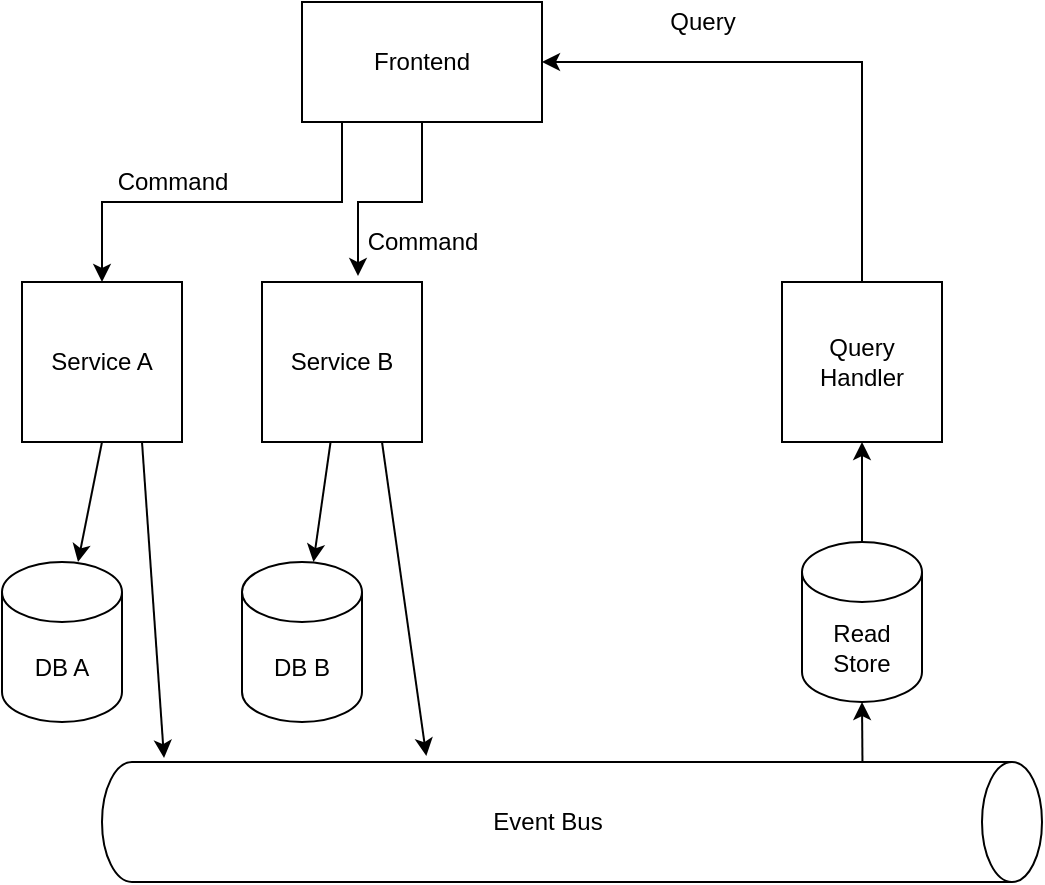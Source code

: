 <mxfile version="13.9.9" type="device"><diagram id="2dRkUjKRozJ1PROo3w0d" name="Page-1"><mxGraphModel dx="946" dy="638" grid="1" gridSize="10" guides="1" tooltips="1" connect="1" arrows="1" fold="1" page="1" pageScale="1" pageWidth="827" pageHeight="1169" math="0" shadow="0"><root><mxCell id="0"/><mxCell id="1" parent="0"/><mxCell id="eHZk2aQpYKQmrBoH0bjn-17" style="edgeStyle=orthogonalEdgeStyle;rounded=0;orthogonalLoop=1;jettySize=auto;html=1;exitX=0.5;exitY=1;exitDx=0;exitDy=0;" edge="1" parent="1" source="eHZk2aQpYKQmrBoH0bjn-1" target="eHZk2aQpYKQmrBoH0bjn-2"><mxGeometry relative="1" as="geometry"><Array as="points"><mxPoint x="270" y="170"/><mxPoint x="270" y="210"/><mxPoint x="150" y="210"/></Array></mxGeometry></mxCell><mxCell id="eHZk2aQpYKQmrBoH0bjn-18" style="edgeStyle=orthogonalEdgeStyle;rounded=0;orthogonalLoop=1;jettySize=auto;html=1;exitX=0.5;exitY=1;exitDx=0;exitDy=0;entryX=0.6;entryY=-0.037;entryDx=0;entryDy=0;entryPerimeter=0;" edge="1" parent="1" source="eHZk2aQpYKQmrBoH0bjn-1" target="eHZk2aQpYKQmrBoH0bjn-4"><mxGeometry relative="1" as="geometry"/></mxCell><mxCell id="eHZk2aQpYKQmrBoH0bjn-1" value="Frontend" style="rounded=0;whiteSpace=wrap;html=1;" vertex="1" parent="1"><mxGeometry x="250" y="110" width="120" height="60" as="geometry"/></mxCell><mxCell id="eHZk2aQpYKQmrBoH0bjn-9" style="rounded=0;orthogonalLoop=1;jettySize=auto;html=1;exitX=0.5;exitY=1;exitDx=0;exitDy=0;" edge="1" parent="1" source="eHZk2aQpYKQmrBoH0bjn-2" target="eHZk2aQpYKQmrBoH0bjn-3"><mxGeometry relative="1" as="geometry"/></mxCell><mxCell id="eHZk2aQpYKQmrBoH0bjn-11" style="rounded=0;orthogonalLoop=1;jettySize=auto;html=1;exitX=0.75;exitY=1;exitDx=0;exitDy=0;entryX=-0.033;entryY=0.934;entryDx=0;entryDy=0;entryPerimeter=0;" edge="1" parent="1" source="eHZk2aQpYKQmrBoH0bjn-2" target="eHZk2aQpYKQmrBoH0bjn-6"><mxGeometry relative="1" as="geometry"/></mxCell><mxCell id="eHZk2aQpYKQmrBoH0bjn-2" value="Service A" style="whiteSpace=wrap;html=1;aspect=fixed;" vertex="1" parent="1"><mxGeometry x="110" y="250" width="80" height="80" as="geometry"/></mxCell><mxCell id="eHZk2aQpYKQmrBoH0bjn-3" value="DB A" style="shape=cylinder3;whiteSpace=wrap;html=1;boundedLbl=1;backgroundOutline=1;size=15;" vertex="1" parent="1"><mxGeometry x="100" y="390" width="60" height="80" as="geometry"/></mxCell><mxCell id="eHZk2aQpYKQmrBoH0bjn-10" style="rounded=0;orthogonalLoop=1;jettySize=auto;html=1;" edge="1" parent="1" source="eHZk2aQpYKQmrBoH0bjn-4" target="eHZk2aQpYKQmrBoH0bjn-5"><mxGeometry relative="1" as="geometry"/></mxCell><mxCell id="eHZk2aQpYKQmrBoH0bjn-12" style="edgeStyle=none;rounded=0;orthogonalLoop=1;jettySize=auto;html=1;exitX=0.75;exitY=1;exitDx=0;exitDy=0;entryX=-0.05;entryY=0.655;entryDx=0;entryDy=0;entryPerimeter=0;" edge="1" parent="1" source="eHZk2aQpYKQmrBoH0bjn-4" target="eHZk2aQpYKQmrBoH0bjn-6"><mxGeometry relative="1" as="geometry"/></mxCell><mxCell id="eHZk2aQpYKQmrBoH0bjn-4" value="Service B" style="whiteSpace=wrap;html=1;aspect=fixed;" vertex="1" parent="1"><mxGeometry x="230" y="250" width="80" height="80" as="geometry"/></mxCell><mxCell id="eHZk2aQpYKQmrBoH0bjn-5" value="DB B" style="shape=cylinder3;whiteSpace=wrap;html=1;boundedLbl=1;backgroundOutline=1;size=15;" vertex="1" parent="1"><mxGeometry x="220" y="390" width="60" height="80" as="geometry"/></mxCell><mxCell id="eHZk2aQpYKQmrBoH0bjn-13" style="edgeStyle=none;rounded=0;orthogonalLoop=1;jettySize=auto;html=1;entryX=0.5;entryY=1;entryDx=0;entryDy=0;entryPerimeter=0;exitX=0;exitY=0.191;exitDx=0;exitDy=0;exitPerimeter=0;" edge="1" parent="1" source="eHZk2aQpYKQmrBoH0bjn-6" target="eHZk2aQpYKQmrBoH0bjn-8"><mxGeometry relative="1" as="geometry"><mxPoint x="640" y="470" as="targetPoint"/></mxGeometry></mxCell><mxCell id="eHZk2aQpYKQmrBoH0bjn-6" value="Event Bus" style="shape=cylinder3;whiteSpace=wrap;html=1;boundedLbl=1;backgroundOutline=1;size=15;direction=south;" vertex="1" parent="1"><mxGeometry x="150" y="490" width="470" height="60" as="geometry"/></mxCell><mxCell id="eHZk2aQpYKQmrBoH0bjn-15" style="edgeStyle=orthogonalEdgeStyle;rounded=0;orthogonalLoop=1;jettySize=auto;html=1;entryX=1;entryY=0.5;entryDx=0;entryDy=0;exitX=0.5;exitY=0;exitDx=0;exitDy=0;" edge="1" parent="1" source="eHZk2aQpYKQmrBoH0bjn-7" target="eHZk2aQpYKQmrBoH0bjn-1"><mxGeometry relative="1" as="geometry"><mxPoint x="530" y="240" as="sourcePoint"/><Array as="points"><mxPoint x="530" y="140"/></Array></mxGeometry></mxCell><mxCell id="eHZk2aQpYKQmrBoH0bjn-7" value="Query Handler" style="whiteSpace=wrap;html=1;aspect=fixed;" vertex="1" parent="1"><mxGeometry x="490" y="250" width="80" height="80" as="geometry"/></mxCell><mxCell id="eHZk2aQpYKQmrBoH0bjn-14" style="edgeStyle=none;rounded=0;orthogonalLoop=1;jettySize=auto;html=1;entryX=0.5;entryY=1;entryDx=0;entryDy=0;" edge="1" parent="1" source="eHZk2aQpYKQmrBoH0bjn-8" target="eHZk2aQpYKQmrBoH0bjn-7"><mxGeometry relative="1" as="geometry"/></mxCell><mxCell id="eHZk2aQpYKQmrBoH0bjn-8" value="Read Store" style="shape=cylinder3;whiteSpace=wrap;html=1;boundedLbl=1;backgroundOutline=1;size=15;" vertex="1" parent="1"><mxGeometry x="500" y="380" width="60" height="80" as="geometry"/></mxCell><mxCell id="eHZk2aQpYKQmrBoH0bjn-19" value="Query" style="text;html=1;align=center;verticalAlign=middle;resizable=0;points=[];autosize=1;" vertex="1" parent="1"><mxGeometry x="425" y="110" width="50" height="20" as="geometry"/></mxCell><mxCell id="eHZk2aQpYKQmrBoH0bjn-20" value="Command" style="text;html=1;align=center;verticalAlign=middle;resizable=0;points=[];autosize=1;" vertex="1" parent="1"><mxGeometry x="275" y="220" width="70" height="20" as="geometry"/></mxCell><mxCell id="eHZk2aQpYKQmrBoH0bjn-21" value="Command" style="text;html=1;align=center;verticalAlign=middle;resizable=0;points=[];autosize=1;" vertex="1" parent="1"><mxGeometry x="150" y="190" width="70" height="20" as="geometry"/></mxCell></root></mxGraphModel></diagram></mxfile>